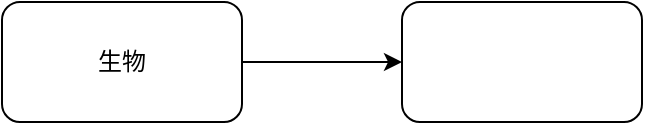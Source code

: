 <mxfile version="15.5.8" type="github">
  <diagram id="ISVs_MtlPet_DwEQkImN" name="Page-1">
    <mxGraphModel dx="1422" dy="843" grid="1" gridSize="10" guides="1" tooltips="1" connect="1" arrows="1" fold="1" page="1" pageScale="1" pageWidth="827" pageHeight="1169" math="0" shadow="0">
      <root>
        <mxCell id="0" />
        <mxCell id="1" parent="0" />
        <mxCell id="R_riRmV1nYWK8PJ48aJ0-3" value="" style="edgeStyle=orthogonalEdgeStyle;rounded=0;orthogonalLoop=1;jettySize=auto;html=1;" edge="1" parent="1" source="R_riRmV1nYWK8PJ48aJ0-1" target="R_riRmV1nYWK8PJ48aJ0-2">
          <mxGeometry relative="1" as="geometry" />
        </mxCell>
        <mxCell id="R_riRmV1nYWK8PJ48aJ0-1" value="生物" style="rounded=1;whiteSpace=wrap;html=1;" vertex="1" parent="1">
          <mxGeometry x="480" y="400" width="120" height="60" as="geometry" />
        </mxCell>
        <mxCell id="R_riRmV1nYWK8PJ48aJ0-2" value="" style="whiteSpace=wrap;html=1;rounded=1;" vertex="1" parent="1">
          <mxGeometry x="680" y="400" width="120" height="60" as="geometry" />
        </mxCell>
      </root>
    </mxGraphModel>
  </diagram>
</mxfile>
